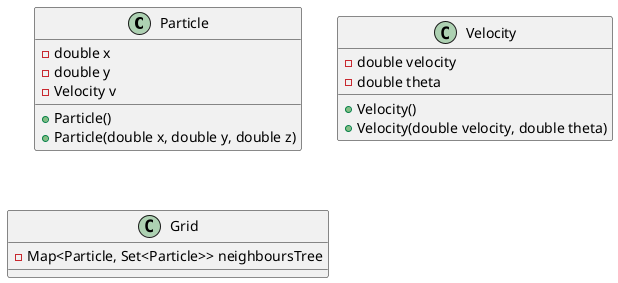 @startuml models.puml

class Particle {
- double x
- double y
- Velocity v
+ Particle()
+ Particle(double x, double y, double z)
}

class Velocity {
- double velocity
- double theta
+ Velocity()
+ Velocity(double velocity, double theta)
}

class Grid {
- Map<Particle, Set<Particle>> neighboursTree
}

@enduml